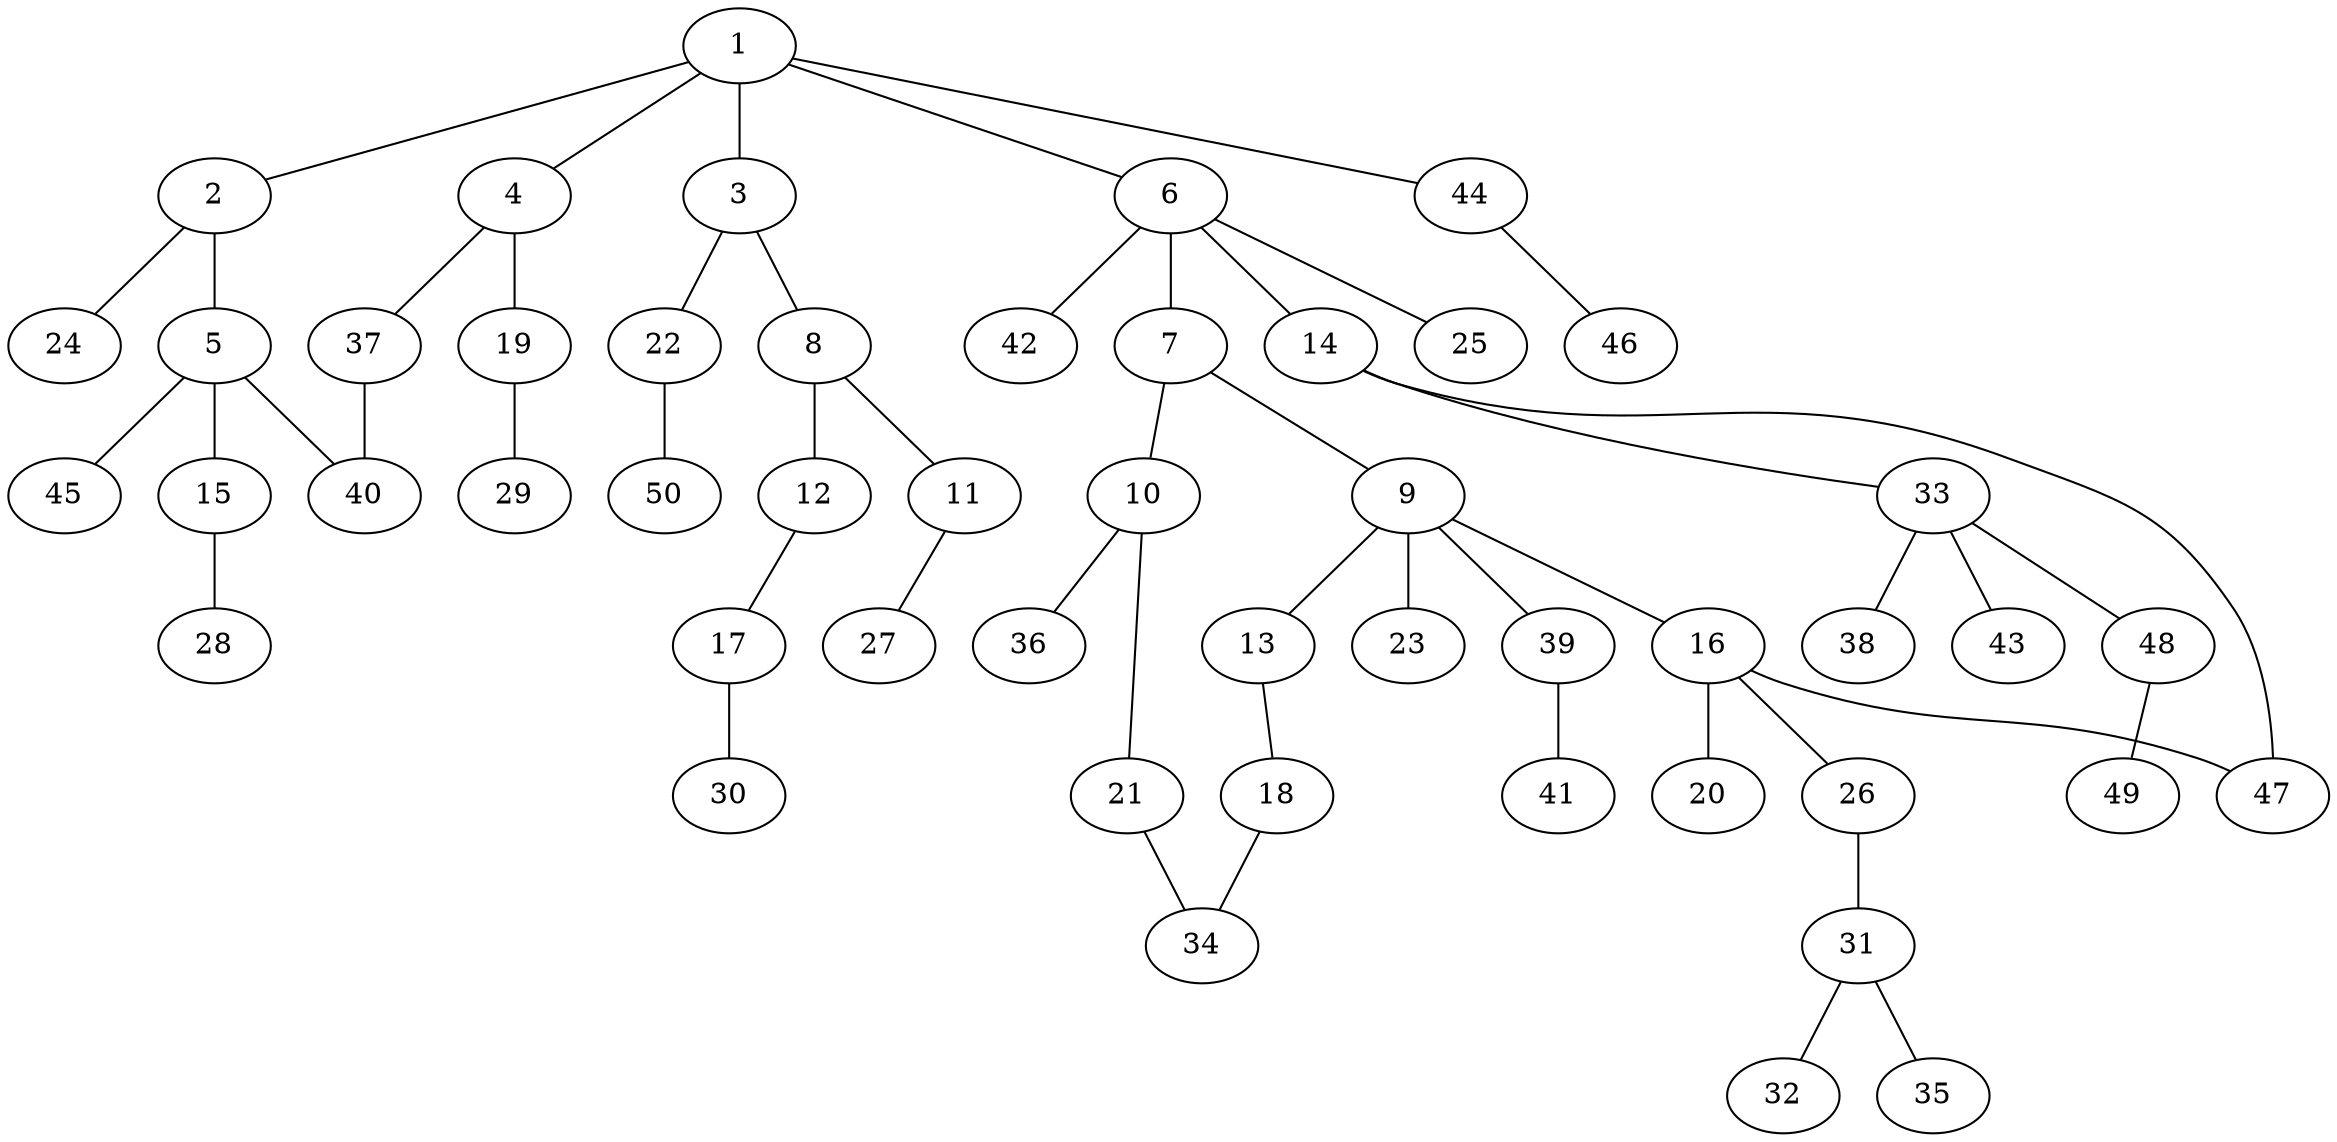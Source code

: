 graph graphname {1--2
1--3
1--4
1--6
1--44
2--5
2--24
3--8
3--22
4--19
4--37
5--15
5--40
5--45
6--7
6--14
6--25
6--42
7--9
7--10
8--11
8--12
9--13
9--16
9--23
9--39
10--21
10--36
11--27
12--17
13--18
14--33
14--47
15--28
16--20
16--26
16--47
17--30
18--34
19--29
21--34
22--50
26--31
31--32
31--35
33--38
33--43
33--48
37--40
39--41
44--46
48--49
}